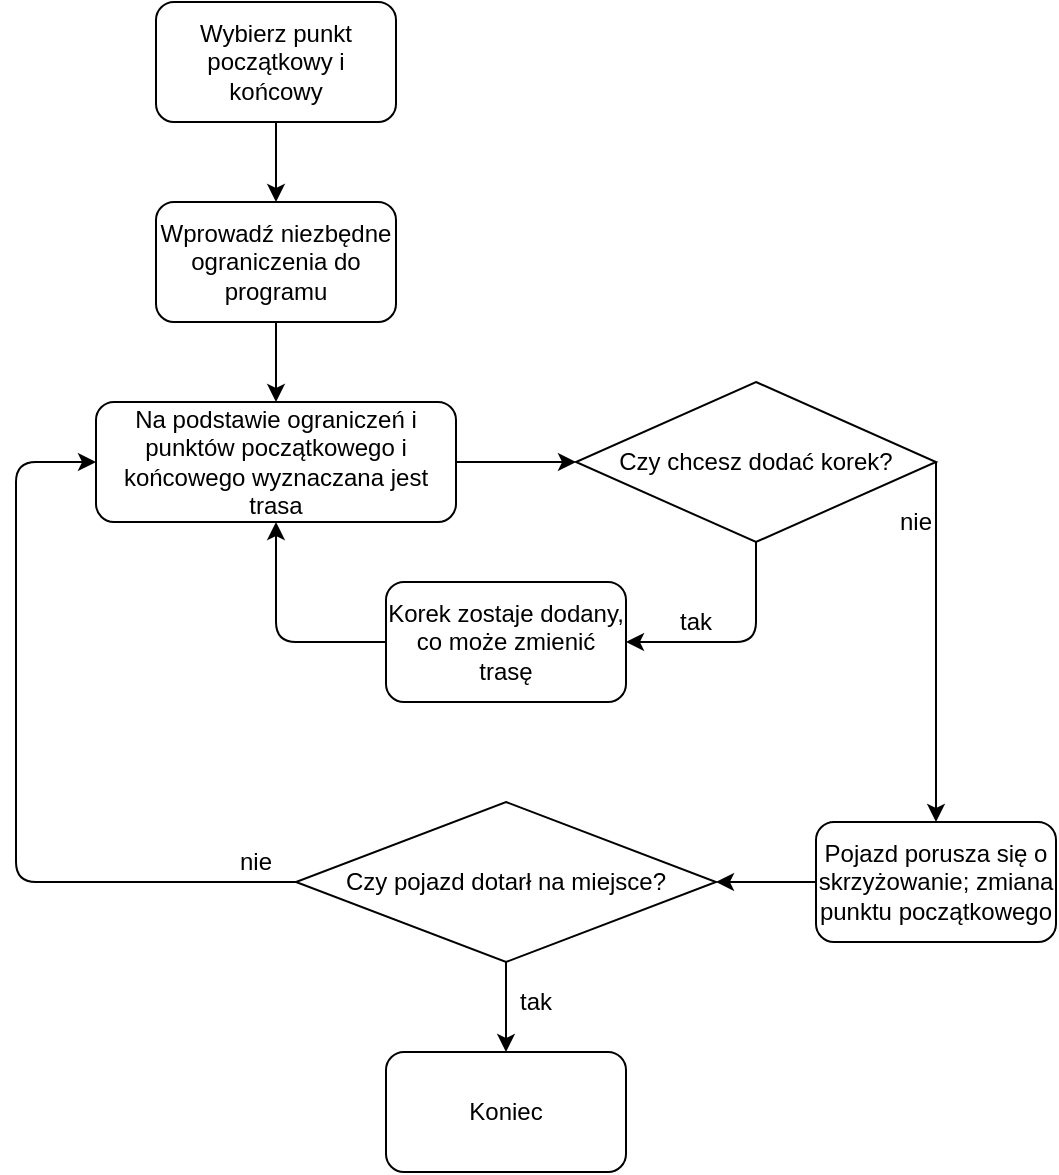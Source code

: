 <mxfile version="14.4.6" type="device"><diagram id="gaAuj8EItuzsPVUgMsnz" name="Page-1"><mxGraphModel dx="1422" dy="794" grid="1" gridSize="10" guides="1" tooltips="1" connect="1" arrows="1" fold="1" page="1" pageScale="1" pageWidth="827" pageHeight="1169" math="0" shadow="0"><root><mxCell id="0"/><mxCell id="1" parent="0"/><mxCell id="-hnf7oCakifXgGY31Y89-1" value="Wybierz punkt początkowy i końcowy" style="rounded=1;whiteSpace=wrap;html=1;" parent="1" vertex="1"><mxGeometry x="260" width="120" height="60" as="geometry"/></mxCell><mxCell id="-hnf7oCakifXgGY31Y89-3" value="Na podstawie ograniczeń i punktów początkowego i końcowego wyznaczana jest trasa" style="rounded=1;whiteSpace=wrap;html=1;" parent="1" vertex="1"><mxGeometry x="230" y="200" width="180" height="60" as="geometry"/></mxCell><mxCell id="-hnf7oCakifXgGY31Y89-5" value="Czy chcesz dodać korek?" style="rhombus;whiteSpace=wrap;html=1;" parent="1" vertex="1"><mxGeometry x="470" y="190" width="180" height="80" as="geometry"/></mxCell><mxCell id="-hnf7oCakifXgGY31Y89-6" value="" style="endArrow=classic;html=1;exitX=1;exitY=0.5;exitDx=0;exitDy=0;entryX=0;entryY=0.5;entryDx=0;entryDy=0;" parent="1" source="-hnf7oCakifXgGY31Y89-3" target="-hnf7oCakifXgGY31Y89-5" edge="1"><mxGeometry width="50" height="50" relative="1" as="geometry"><mxPoint x="480" y="180" as="sourcePoint"/><mxPoint x="530" y="130" as="targetPoint"/></mxGeometry></mxCell><mxCell id="-hnf7oCakifXgGY31Y89-9" value="Korek zostaje dodany, co może zmienić trasę" style="rounded=1;whiteSpace=wrap;html=1;" parent="1" vertex="1"><mxGeometry x="375" y="290" width="120" height="60" as="geometry"/></mxCell><mxCell id="-hnf7oCakifXgGY31Y89-11" value="" style="endArrow=classic;html=1;exitX=1;exitY=0.5;exitDx=0;exitDy=0;entryX=0.5;entryY=0;entryDx=0;entryDy=0;" parent="1" source="-hnf7oCakifXgGY31Y89-5" target="-hnf7oCakifXgGY31Y89-12" edge="1"><mxGeometry width="50" height="50" relative="1" as="geometry"><mxPoint x="480" y="160" as="sourcePoint"/><mxPoint x="650" y="260" as="targetPoint"/></mxGeometry></mxCell><mxCell id="-hnf7oCakifXgGY31Y89-12" value="Pojazd porusza się o skrzyżowanie; zmiana punktu początkowego" style="rounded=1;whiteSpace=wrap;html=1;" parent="1" vertex="1"><mxGeometry x="590" y="410" width="120" height="60" as="geometry"/></mxCell><mxCell id="-hnf7oCakifXgGY31Y89-14" value="tak" style="text;html=1;strokeColor=none;fillColor=none;align=center;verticalAlign=middle;whiteSpace=wrap;rounded=0;" parent="1" vertex="1"><mxGeometry x="510" y="300" width="40" height="20" as="geometry"/></mxCell><mxCell id="-hnf7oCakifXgGY31Y89-15" value="nie" style="text;html=1;strokeColor=none;fillColor=none;align=center;verticalAlign=middle;whiteSpace=wrap;rounded=0;" parent="1" vertex="1"><mxGeometry x="620" y="250" width="40" height="20" as="geometry"/></mxCell><mxCell id="-hnf7oCakifXgGY31Y89-16" value="" style="endArrow=classic;html=1;exitX=0;exitY=0.5;exitDx=0;exitDy=0;" parent="1" source="-hnf7oCakifXgGY31Y89-12" target="-hnf7oCakifXgGY31Y89-17" edge="1"><mxGeometry width="50" height="50" relative="1" as="geometry"><mxPoint x="450" y="140" as="sourcePoint"/><mxPoint x="500" y="310" as="targetPoint"/></mxGeometry></mxCell><mxCell id="-hnf7oCakifXgGY31Y89-17" value="Czy pojazd dotarł na miejsce?" style="rhombus;whiteSpace=wrap;html=1;" parent="1" vertex="1"><mxGeometry x="330" y="400" width="210" height="80" as="geometry"/></mxCell><mxCell id="-hnf7oCakifXgGY31Y89-18" value="" style="endArrow=classic;html=1;exitX=0;exitY=0.5;exitDx=0;exitDy=0;entryX=0;entryY=0.5;entryDx=0;entryDy=0;" parent="1" source="-hnf7oCakifXgGY31Y89-17" target="-hnf7oCakifXgGY31Y89-3" edge="1"><mxGeometry width="50" height="50" relative="1" as="geometry"><mxPoint x="340" y="130" as="sourcePoint"/><mxPoint x="220" y="280" as="targetPoint"/><Array as="points"><mxPoint x="190" y="440"/><mxPoint x="190" y="230"/></Array></mxGeometry></mxCell><mxCell id="-hnf7oCakifXgGY31Y89-19" value="nie" style="text;html=1;strokeColor=none;fillColor=none;align=center;verticalAlign=middle;whiteSpace=wrap;rounded=0;" parent="1" vertex="1"><mxGeometry x="290" y="420" width="40" height="20" as="geometry"/></mxCell><mxCell id="-hnf7oCakifXgGY31Y89-21" value="" style="endArrow=classic;html=1;exitX=0.5;exitY=1;exitDx=0;exitDy=0;" parent="1" source="-hnf7oCakifXgGY31Y89-17" target="-hnf7oCakifXgGY31Y89-22" edge="1"><mxGeometry width="50" height="50" relative="1" as="geometry"><mxPoint x="340" y="230" as="sourcePoint"/><mxPoint x="435" y="410" as="targetPoint"/></mxGeometry></mxCell><mxCell id="-hnf7oCakifXgGY31Y89-22" value="Koniec" style="rounded=1;whiteSpace=wrap;html=1;" parent="1" vertex="1"><mxGeometry x="375" y="525" width="120" height="60" as="geometry"/></mxCell><mxCell id="-hnf7oCakifXgGY31Y89-23" value="tak" style="text;html=1;strokeColor=none;fillColor=none;align=center;verticalAlign=middle;whiteSpace=wrap;rounded=0;" parent="1" vertex="1"><mxGeometry x="430" y="490" width="40" height="20" as="geometry"/></mxCell><mxCell id="8bJ7gXQlUYmeYhEwQWrQ-1" value="Wprowadź niezbędne ograniczenia do programu" style="rounded=1;whiteSpace=wrap;html=1;" vertex="1" parent="1"><mxGeometry x="260" y="100" width="120" height="60" as="geometry"/></mxCell><mxCell id="8bJ7gXQlUYmeYhEwQWrQ-2" value="" style="endArrow=classic;html=1;exitX=0.5;exitY=1;exitDx=0;exitDy=0;entryX=0.5;entryY=0;entryDx=0;entryDy=0;" edge="1" parent="1" source="-hnf7oCakifXgGY31Y89-1" target="8bJ7gXQlUYmeYhEwQWrQ-1"><mxGeometry width="50" height="50" relative="1" as="geometry"><mxPoint x="390" y="330" as="sourcePoint"/><mxPoint x="440" y="280" as="targetPoint"/></mxGeometry></mxCell><mxCell id="8bJ7gXQlUYmeYhEwQWrQ-3" value="" style="endArrow=classic;html=1;exitX=0.5;exitY=1;exitDx=0;exitDy=0;entryX=0.5;entryY=0;entryDx=0;entryDy=0;" edge="1" parent="1" source="8bJ7gXQlUYmeYhEwQWrQ-1" target="-hnf7oCakifXgGY31Y89-3"><mxGeometry width="50" height="50" relative="1" as="geometry"><mxPoint x="390" y="330" as="sourcePoint"/><mxPoint x="440" y="280" as="targetPoint"/></mxGeometry></mxCell><mxCell id="8bJ7gXQlUYmeYhEwQWrQ-6" value="" style="endArrow=classic;html=1;exitX=0.5;exitY=1;exitDx=0;exitDy=0;entryX=1;entryY=0.5;entryDx=0;entryDy=0;" edge="1" parent="1" source="-hnf7oCakifXgGY31Y89-5" target="-hnf7oCakifXgGY31Y89-9"><mxGeometry width="50" height="50" relative="1" as="geometry"><mxPoint x="390" y="430" as="sourcePoint"/><mxPoint x="440" y="380" as="targetPoint"/><Array as="points"><mxPoint x="560" y="320"/></Array></mxGeometry></mxCell><mxCell id="8bJ7gXQlUYmeYhEwQWrQ-7" value="" style="endArrow=classic;html=1;exitX=0;exitY=0.5;exitDx=0;exitDy=0;entryX=0.5;entryY=1;entryDx=0;entryDy=0;" edge="1" parent="1" source="-hnf7oCakifXgGY31Y89-9" target="-hnf7oCakifXgGY31Y89-3"><mxGeometry width="50" height="50" relative="1" as="geometry"><mxPoint x="390" y="200" as="sourcePoint"/><mxPoint x="440" y="150" as="targetPoint"/><Array as="points"><mxPoint x="320" y="320"/></Array></mxGeometry></mxCell></root></mxGraphModel></diagram></mxfile>